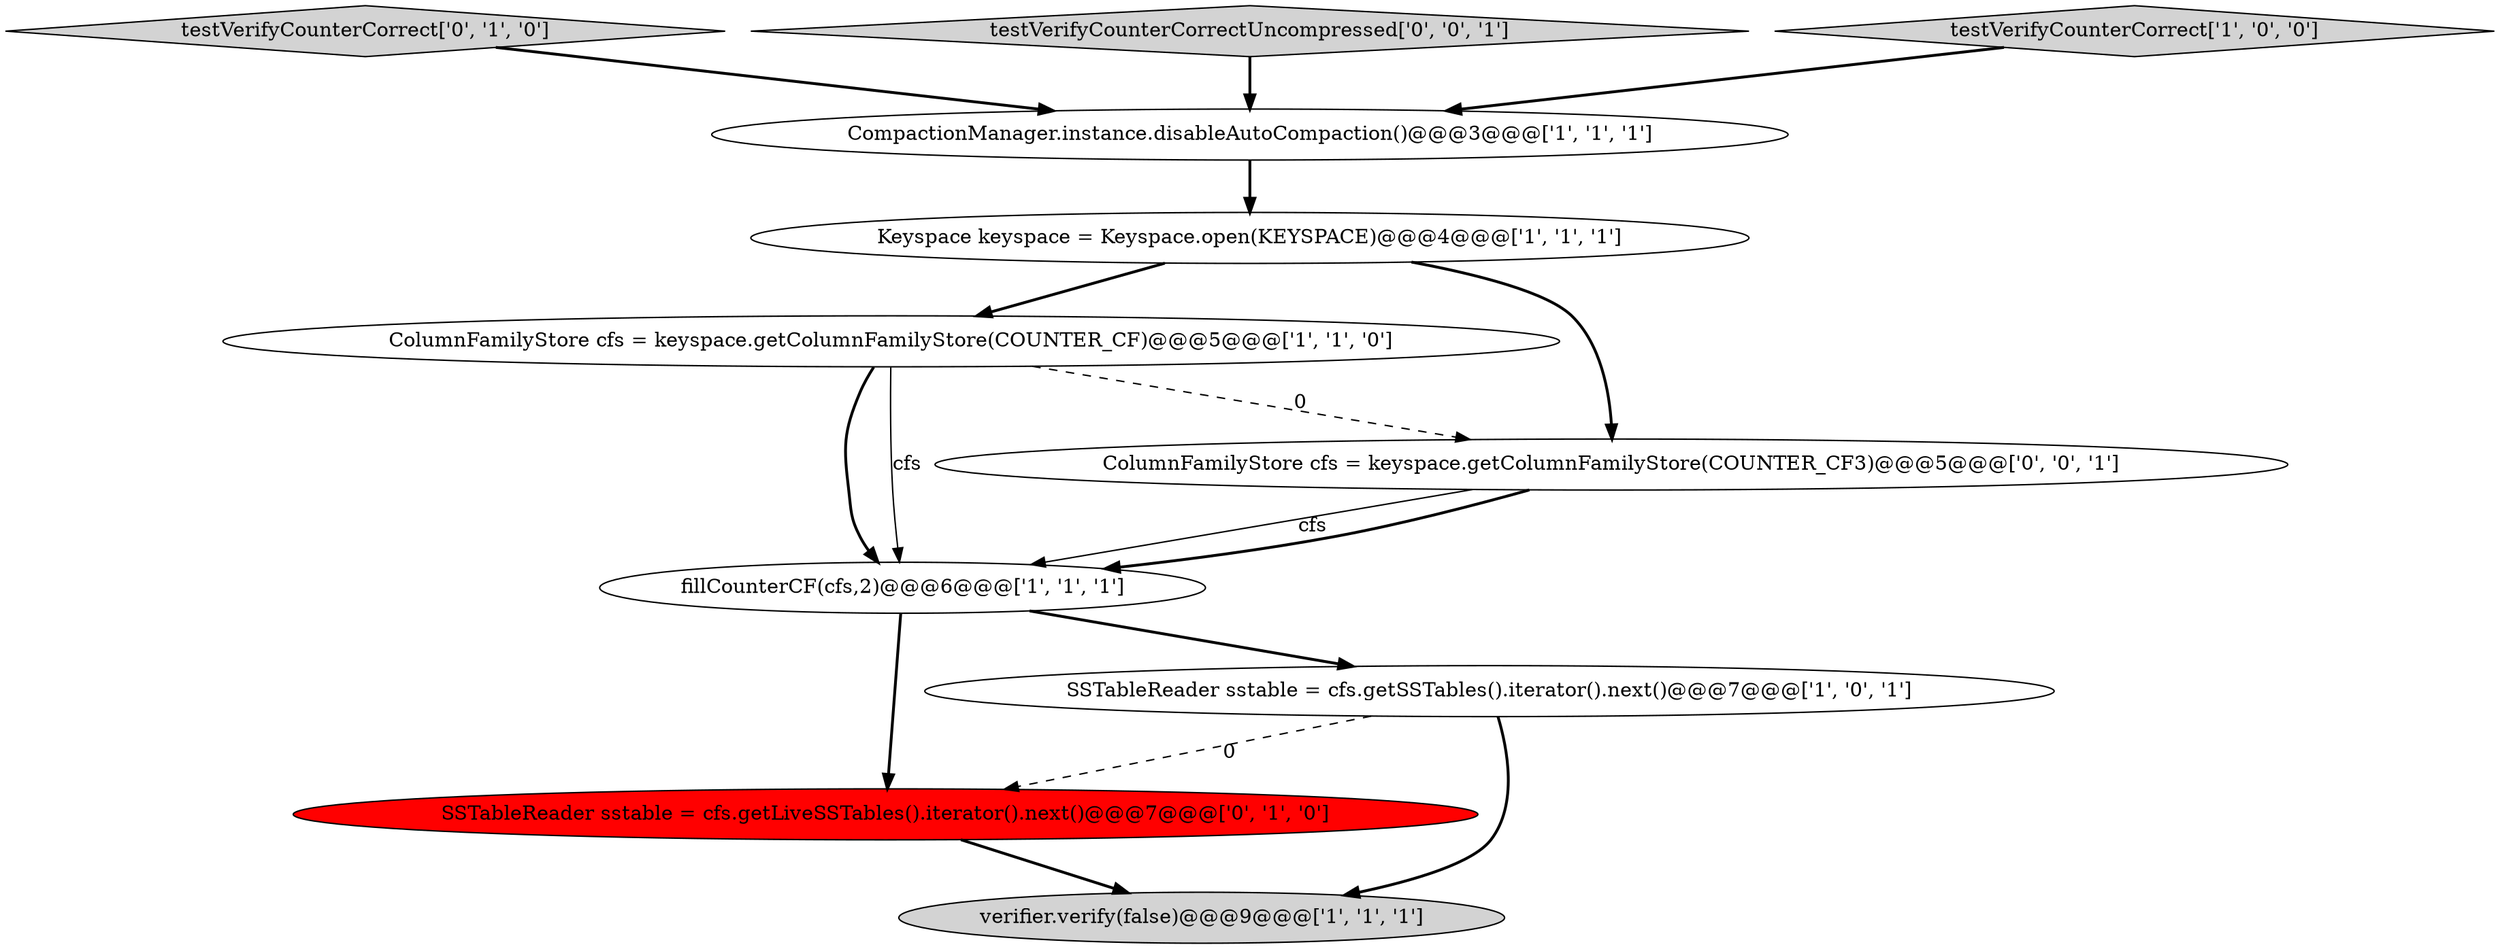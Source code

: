 digraph {
8 [style = filled, label = "SSTableReader sstable = cfs.getLiveSSTables().iterator().next()@@@7@@@['0', '1', '0']", fillcolor = red, shape = ellipse image = "AAA1AAABBB2BBB"];
3 [style = filled, label = "CompactionManager.instance.disableAutoCompaction()@@@3@@@['1', '1', '1']", fillcolor = white, shape = ellipse image = "AAA0AAABBB1BBB"];
7 [style = filled, label = "testVerifyCounterCorrect['0', '1', '0']", fillcolor = lightgray, shape = diamond image = "AAA0AAABBB2BBB"];
5 [style = filled, label = "ColumnFamilyStore cfs = keyspace.getColumnFamilyStore(COUNTER_CF)@@@5@@@['1', '1', '0']", fillcolor = white, shape = ellipse image = "AAA0AAABBB1BBB"];
10 [style = filled, label = "ColumnFamilyStore cfs = keyspace.getColumnFamilyStore(COUNTER_CF3)@@@5@@@['0', '0', '1']", fillcolor = white, shape = ellipse image = "AAA0AAABBB3BBB"];
6 [style = filled, label = "Keyspace keyspace = Keyspace.open(KEYSPACE)@@@4@@@['1', '1', '1']", fillcolor = white, shape = ellipse image = "AAA0AAABBB1BBB"];
1 [style = filled, label = "fillCounterCF(cfs,2)@@@6@@@['1', '1', '1']", fillcolor = white, shape = ellipse image = "AAA0AAABBB1BBB"];
0 [style = filled, label = "SSTableReader sstable = cfs.getSSTables().iterator().next()@@@7@@@['1', '0', '1']", fillcolor = white, shape = ellipse image = "AAA0AAABBB1BBB"];
9 [style = filled, label = "testVerifyCounterCorrectUncompressed['0', '0', '1']", fillcolor = lightgray, shape = diamond image = "AAA0AAABBB3BBB"];
2 [style = filled, label = "verifier.verify(false)@@@9@@@['1', '1', '1']", fillcolor = lightgray, shape = ellipse image = "AAA0AAABBB1BBB"];
4 [style = filled, label = "testVerifyCounterCorrect['1', '0', '0']", fillcolor = lightgray, shape = diamond image = "AAA0AAABBB1BBB"];
9->3 [style = bold, label=""];
10->1 [style = solid, label="cfs"];
5->1 [style = bold, label=""];
6->5 [style = bold, label=""];
3->6 [style = bold, label=""];
4->3 [style = bold, label=""];
0->8 [style = dashed, label="0"];
5->1 [style = solid, label="cfs"];
1->0 [style = bold, label=""];
1->8 [style = bold, label=""];
8->2 [style = bold, label=""];
10->1 [style = bold, label=""];
5->10 [style = dashed, label="0"];
6->10 [style = bold, label=""];
7->3 [style = bold, label=""];
0->2 [style = bold, label=""];
}
